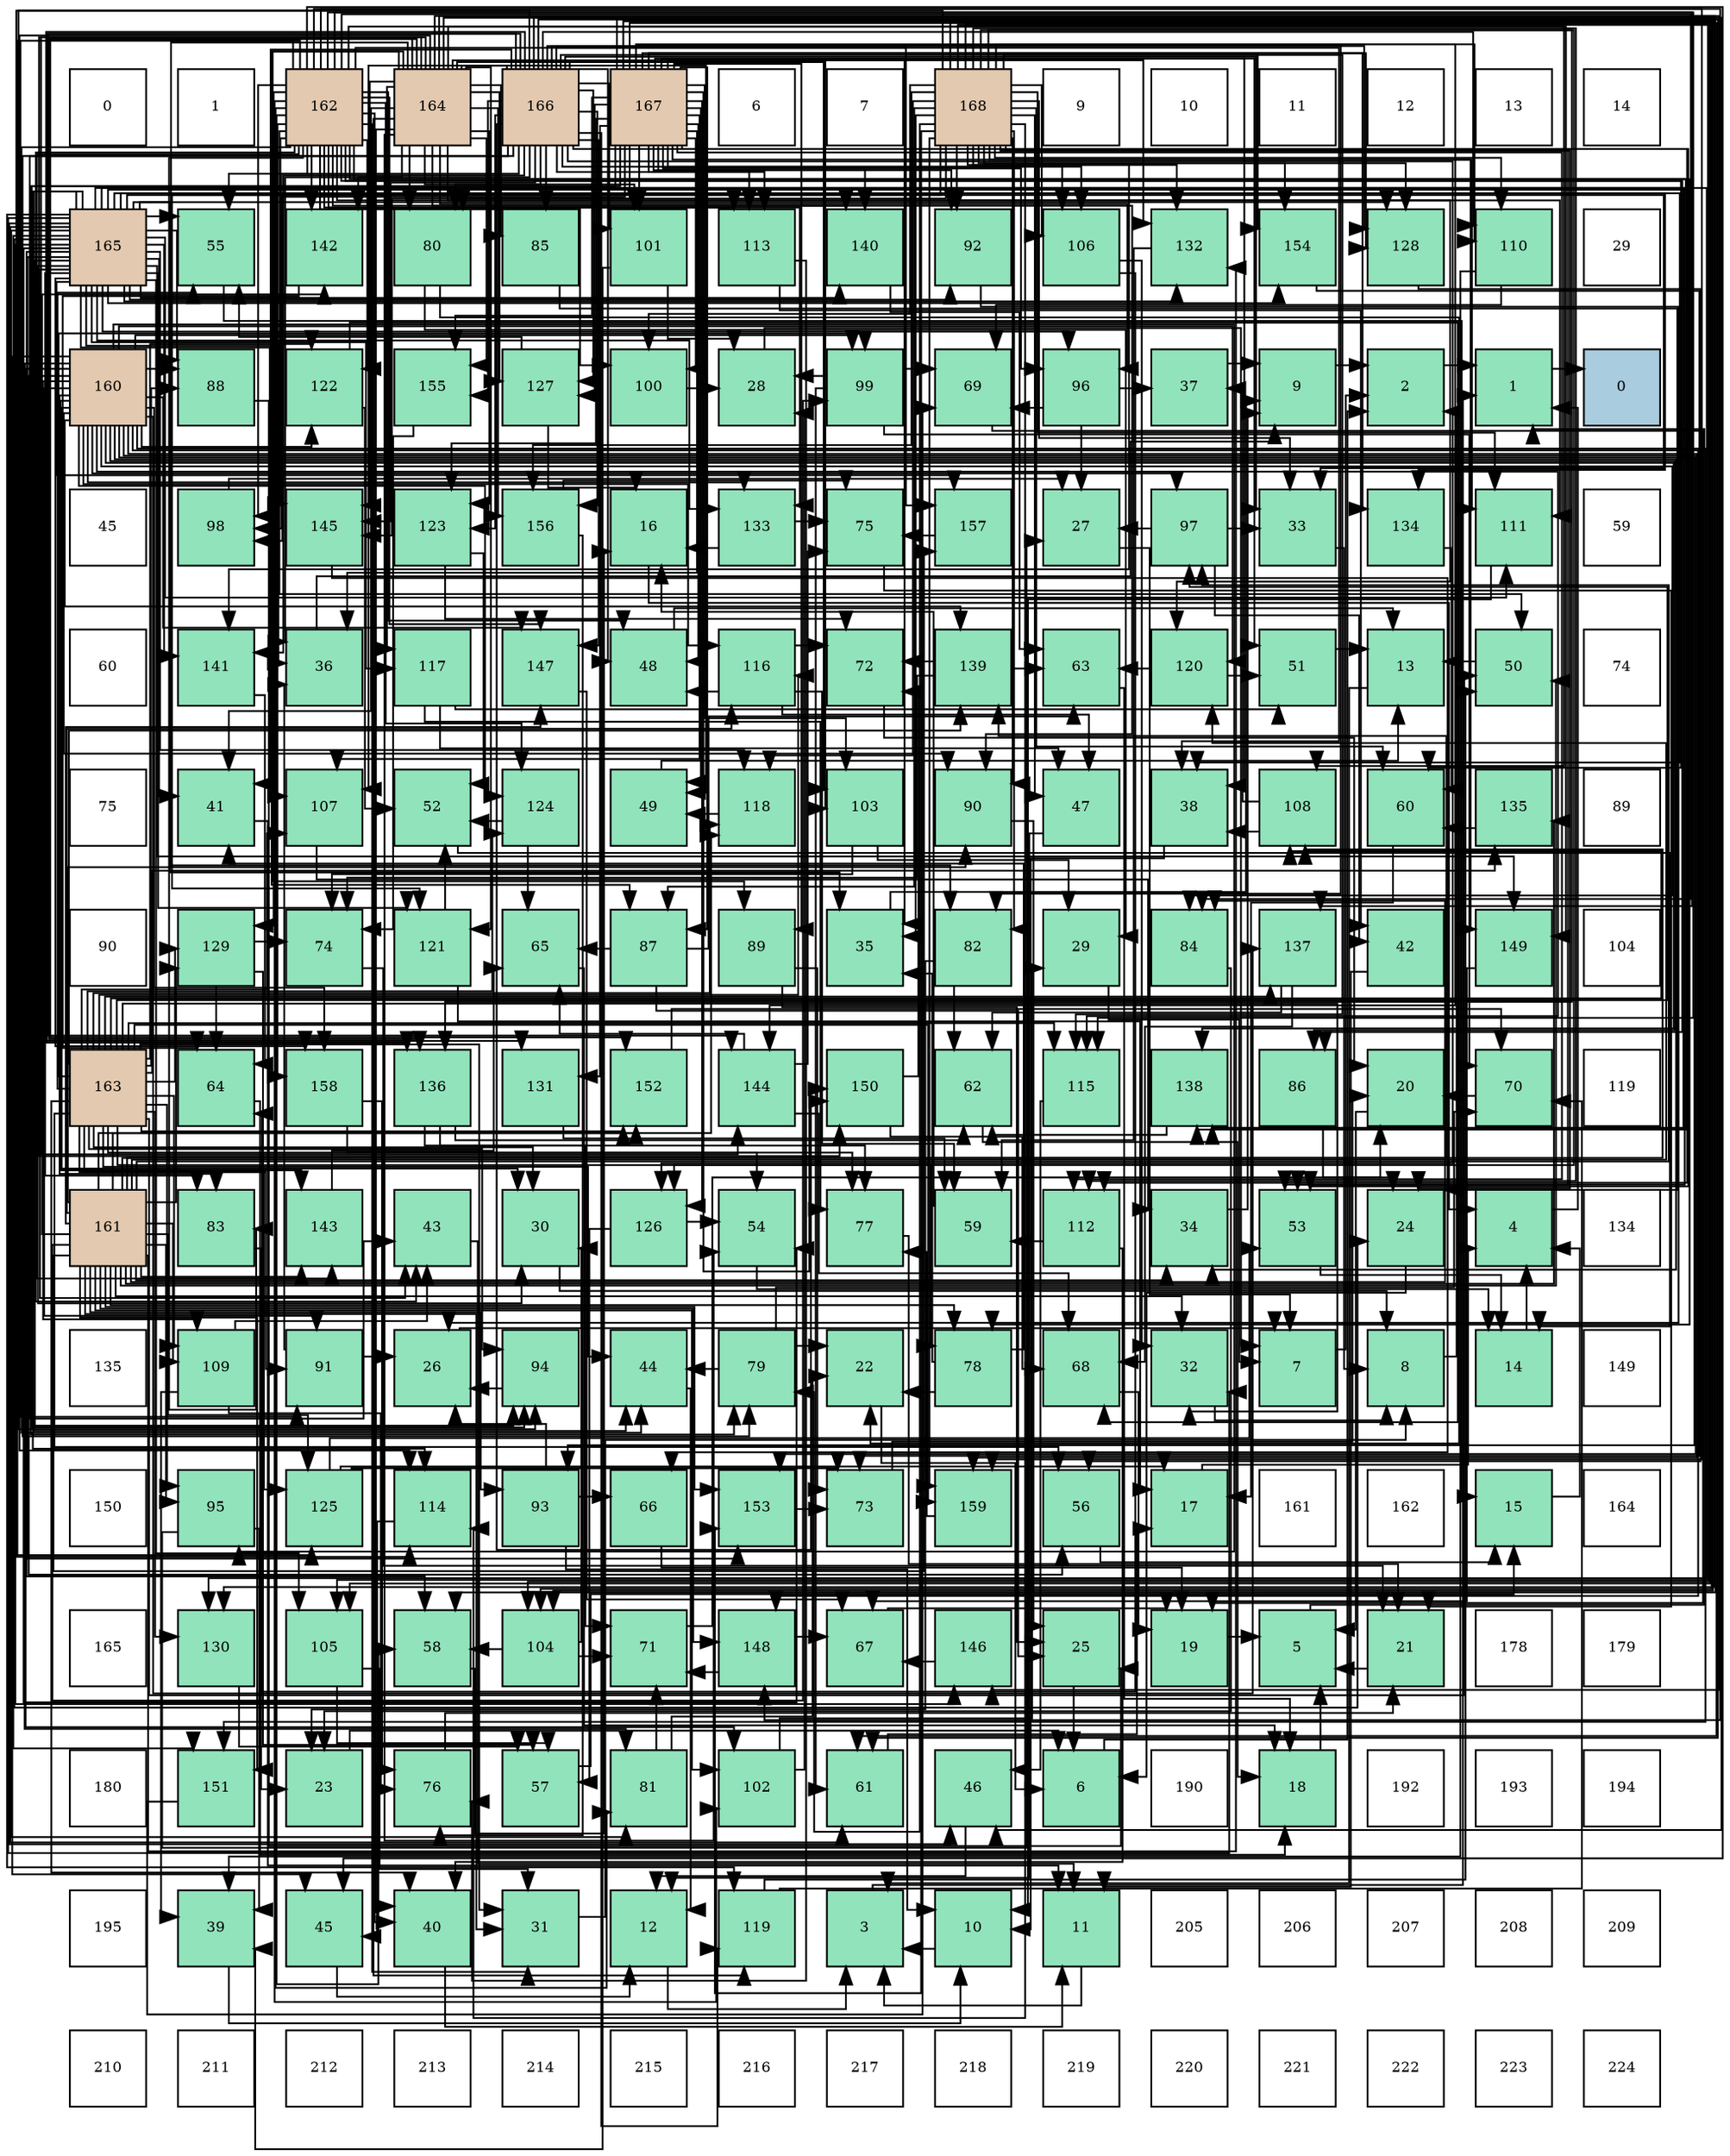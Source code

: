 digraph layout{
 rankdir=TB;
 splines=ortho;
 node [style=filled shape=square fixedsize=true width=0.6];
0[label="0", fontsize=8, fillcolor="#ffffff"];
1[label="1", fontsize=8, fillcolor="#ffffff"];
2[label="162", fontsize=8, fillcolor="#e3c9af"];
3[label="164", fontsize=8, fillcolor="#e3c9af"];
4[label="166", fontsize=8, fillcolor="#e3c9af"];
5[label="167", fontsize=8, fillcolor="#e3c9af"];
6[label="6", fontsize=8, fillcolor="#ffffff"];
7[label="7", fontsize=8, fillcolor="#ffffff"];
8[label="168", fontsize=8, fillcolor="#e3c9af"];
9[label="9", fontsize=8, fillcolor="#ffffff"];
10[label="10", fontsize=8, fillcolor="#ffffff"];
11[label="11", fontsize=8, fillcolor="#ffffff"];
12[label="12", fontsize=8, fillcolor="#ffffff"];
13[label="13", fontsize=8, fillcolor="#ffffff"];
14[label="14", fontsize=8, fillcolor="#ffffff"];
15[label="165", fontsize=8, fillcolor="#e3c9af"];
16[label="55", fontsize=8, fillcolor="#91e3bb"];
17[label="142", fontsize=8, fillcolor="#91e3bb"];
18[label="80", fontsize=8, fillcolor="#91e3bb"];
19[label="85", fontsize=8, fillcolor="#91e3bb"];
20[label="101", fontsize=8, fillcolor="#91e3bb"];
21[label="113", fontsize=8, fillcolor="#91e3bb"];
22[label="140", fontsize=8, fillcolor="#91e3bb"];
23[label="92", fontsize=8, fillcolor="#91e3bb"];
24[label="106", fontsize=8, fillcolor="#91e3bb"];
25[label="132", fontsize=8, fillcolor="#91e3bb"];
26[label="154", fontsize=8, fillcolor="#91e3bb"];
27[label="128", fontsize=8, fillcolor="#91e3bb"];
28[label="110", fontsize=8, fillcolor="#91e3bb"];
29[label="29", fontsize=8, fillcolor="#ffffff"];
30[label="160", fontsize=8, fillcolor="#e3c9af"];
31[label="88", fontsize=8, fillcolor="#91e3bb"];
32[label="122", fontsize=8, fillcolor="#91e3bb"];
33[label="155", fontsize=8, fillcolor="#91e3bb"];
34[label="127", fontsize=8, fillcolor="#91e3bb"];
35[label="100", fontsize=8, fillcolor="#91e3bb"];
36[label="28", fontsize=8, fillcolor="#91e3bb"];
37[label="99", fontsize=8, fillcolor="#91e3bb"];
38[label="69", fontsize=8, fillcolor="#91e3bb"];
39[label="96", fontsize=8, fillcolor="#91e3bb"];
40[label="37", fontsize=8, fillcolor="#91e3bb"];
41[label="9", fontsize=8, fillcolor="#91e3bb"];
42[label="2", fontsize=8, fillcolor="#91e3bb"];
43[label="1", fontsize=8, fillcolor="#91e3bb"];
44[label="0", fontsize=8, fillcolor="#a9ccde"];
45[label="45", fontsize=8, fillcolor="#ffffff"];
46[label="98", fontsize=8, fillcolor="#91e3bb"];
47[label="145", fontsize=8, fillcolor="#91e3bb"];
48[label="123", fontsize=8, fillcolor="#91e3bb"];
49[label="156", fontsize=8, fillcolor="#91e3bb"];
50[label="16", fontsize=8, fillcolor="#91e3bb"];
51[label="133", fontsize=8, fillcolor="#91e3bb"];
52[label="75", fontsize=8, fillcolor="#91e3bb"];
53[label="157", fontsize=8, fillcolor="#91e3bb"];
54[label="27", fontsize=8, fillcolor="#91e3bb"];
55[label="97", fontsize=8, fillcolor="#91e3bb"];
56[label="33", fontsize=8, fillcolor="#91e3bb"];
57[label="134", fontsize=8, fillcolor="#91e3bb"];
58[label="111", fontsize=8, fillcolor="#91e3bb"];
59[label="59", fontsize=8, fillcolor="#ffffff"];
60[label="60", fontsize=8, fillcolor="#ffffff"];
61[label="141", fontsize=8, fillcolor="#91e3bb"];
62[label="36", fontsize=8, fillcolor="#91e3bb"];
63[label="117", fontsize=8, fillcolor="#91e3bb"];
64[label="147", fontsize=8, fillcolor="#91e3bb"];
65[label="48", fontsize=8, fillcolor="#91e3bb"];
66[label="116", fontsize=8, fillcolor="#91e3bb"];
67[label="72", fontsize=8, fillcolor="#91e3bb"];
68[label="139", fontsize=8, fillcolor="#91e3bb"];
69[label="63", fontsize=8, fillcolor="#91e3bb"];
70[label="120", fontsize=8, fillcolor="#91e3bb"];
71[label="51", fontsize=8, fillcolor="#91e3bb"];
72[label="13", fontsize=8, fillcolor="#91e3bb"];
73[label="50", fontsize=8, fillcolor="#91e3bb"];
74[label="74", fontsize=8, fillcolor="#ffffff"];
75[label="75", fontsize=8, fillcolor="#ffffff"];
76[label="41", fontsize=8, fillcolor="#91e3bb"];
77[label="107", fontsize=8, fillcolor="#91e3bb"];
78[label="52", fontsize=8, fillcolor="#91e3bb"];
79[label="124", fontsize=8, fillcolor="#91e3bb"];
80[label="49", fontsize=8, fillcolor="#91e3bb"];
81[label="118", fontsize=8, fillcolor="#91e3bb"];
82[label="103", fontsize=8, fillcolor="#91e3bb"];
83[label="90", fontsize=8, fillcolor="#91e3bb"];
84[label="47", fontsize=8, fillcolor="#91e3bb"];
85[label="38", fontsize=8, fillcolor="#91e3bb"];
86[label="108", fontsize=8, fillcolor="#91e3bb"];
87[label="60", fontsize=8, fillcolor="#91e3bb"];
88[label="135", fontsize=8, fillcolor="#91e3bb"];
89[label="89", fontsize=8, fillcolor="#ffffff"];
90[label="90", fontsize=8, fillcolor="#ffffff"];
91[label="129", fontsize=8, fillcolor="#91e3bb"];
92[label="74", fontsize=8, fillcolor="#91e3bb"];
93[label="121", fontsize=8, fillcolor="#91e3bb"];
94[label="65", fontsize=8, fillcolor="#91e3bb"];
95[label="87", fontsize=8, fillcolor="#91e3bb"];
96[label="89", fontsize=8, fillcolor="#91e3bb"];
97[label="35", fontsize=8, fillcolor="#91e3bb"];
98[label="82", fontsize=8, fillcolor="#91e3bb"];
99[label="29", fontsize=8, fillcolor="#91e3bb"];
100[label="84", fontsize=8, fillcolor="#91e3bb"];
101[label="137", fontsize=8, fillcolor="#91e3bb"];
102[label="42", fontsize=8, fillcolor="#91e3bb"];
103[label="149", fontsize=8, fillcolor="#91e3bb"];
104[label="104", fontsize=8, fillcolor="#ffffff"];
105[label="163", fontsize=8, fillcolor="#e3c9af"];
106[label="64", fontsize=8, fillcolor="#91e3bb"];
107[label="158", fontsize=8, fillcolor="#91e3bb"];
108[label="136", fontsize=8, fillcolor="#91e3bb"];
109[label="131", fontsize=8, fillcolor="#91e3bb"];
110[label="152", fontsize=8, fillcolor="#91e3bb"];
111[label="144", fontsize=8, fillcolor="#91e3bb"];
112[label="150", fontsize=8, fillcolor="#91e3bb"];
113[label="62", fontsize=8, fillcolor="#91e3bb"];
114[label="115", fontsize=8, fillcolor="#91e3bb"];
115[label="138", fontsize=8, fillcolor="#91e3bb"];
116[label="86", fontsize=8, fillcolor="#91e3bb"];
117[label="20", fontsize=8, fillcolor="#91e3bb"];
118[label="70", fontsize=8, fillcolor="#91e3bb"];
119[label="119", fontsize=8, fillcolor="#ffffff"];
120[label="161", fontsize=8, fillcolor="#e3c9af"];
121[label="83", fontsize=8, fillcolor="#91e3bb"];
122[label="143", fontsize=8, fillcolor="#91e3bb"];
123[label="43", fontsize=8, fillcolor="#91e3bb"];
124[label="30", fontsize=8, fillcolor="#91e3bb"];
125[label="126", fontsize=8, fillcolor="#91e3bb"];
126[label="54", fontsize=8, fillcolor="#91e3bb"];
127[label="77", fontsize=8, fillcolor="#91e3bb"];
128[label="59", fontsize=8, fillcolor="#91e3bb"];
129[label="112", fontsize=8, fillcolor="#91e3bb"];
130[label="34", fontsize=8, fillcolor="#91e3bb"];
131[label="53", fontsize=8, fillcolor="#91e3bb"];
132[label="24", fontsize=8, fillcolor="#91e3bb"];
133[label="4", fontsize=8, fillcolor="#91e3bb"];
134[label="134", fontsize=8, fillcolor="#ffffff"];
135[label="135", fontsize=8, fillcolor="#ffffff"];
136[label="109", fontsize=8, fillcolor="#91e3bb"];
137[label="91", fontsize=8, fillcolor="#91e3bb"];
138[label="26", fontsize=8, fillcolor="#91e3bb"];
139[label="94", fontsize=8, fillcolor="#91e3bb"];
140[label="44", fontsize=8, fillcolor="#91e3bb"];
141[label="79", fontsize=8, fillcolor="#91e3bb"];
142[label="22", fontsize=8, fillcolor="#91e3bb"];
143[label="78", fontsize=8, fillcolor="#91e3bb"];
144[label="68", fontsize=8, fillcolor="#91e3bb"];
145[label="32", fontsize=8, fillcolor="#91e3bb"];
146[label="7", fontsize=8, fillcolor="#91e3bb"];
147[label="8", fontsize=8, fillcolor="#91e3bb"];
148[label="14", fontsize=8, fillcolor="#91e3bb"];
149[label="149", fontsize=8, fillcolor="#ffffff"];
150[label="150", fontsize=8, fillcolor="#ffffff"];
151[label="95", fontsize=8, fillcolor="#91e3bb"];
152[label="125", fontsize=8, fillcolor="#91e3bb"];
153[label="114", fontsize=8, fillcolor="#91e3bb"];
154[label="93", fontsize=8, fillcolor="#91e3bb"];
155[label="66", fontsize=8, fillcolor="#91e3bb"];
156[label="153", fontsize=8, fillcolor="#91e3bb"];
157[label="73", fontsize=8, fillcolor="#91e3bb"];
158[label="159", fontsize=8, fillcolor="#91e3bb"];
159[label="56", fontsize=8, fillcolor="#91e3bb"];
160[label="17", fontsize=8, fillcolor="#91e3bb"];
161[label="161", fontsize=8, fillcolor="#ffffff"];
162[label="162", fontsize=8, fillcolor="#ffffff"];
163[label="15", fontsize=8, fillcolor="#91e3bb"];
164[label="164", fontsize=8, fillcolor="#ffffff"];
165[label="165", fontsize=8, fillcolor="#ffffff"];
166[label="130", fontsize=8, fillcolor="#91e3bb"];
167[label="105", fontsize=8, fillcolor="#91e3bb"];
168[label="58", fontsize=8, fillcolor="#91e3bb"];
169[label="104", fontsize=8, fillcolor="#91e3bb"];
170[label="71", fontsize=8, fillcolor="#91e3bb"];
171[label="148", fontsize=8, fillcolor="#91e3bb"];
172[label="67", fontsize=8, fillcolor="#91e3bb"];
173[label="146", fontsize=8, fillcolor="#91e3bb"];
174[label="25", fontsize=8, fillcolor="#91e3bb"];
175[label="19", fontsize=8, fillcolor="#91e3bb"];
176[label="5", fontsize=8, fillcolor="#91e3bb"];
177[label="21", fontsize=8, fillcolor="#91e3bb"];
178[label="178", fontsize=8, fillcolor="#ffffff"];
179[label="179", fontsize=8, fillcolor="#ffffff"];
180[label="180", fontsize=8, fillcolor="#ffffff"];
181[label="151", fontsize=8, fillcolor="#91e3bb"];
182[label="23", fontsize=8, fillcolor="#91e3bb"];
183[label="76", fontsize=8, fillcolor="#91e3bb"];
184[label="57", fontsize=8, fillcolor="#91e3bb"];
185[label="81", fontsize=8, fillcolor="#91e3bb"];
186[label="102", fontsize=8, fillcolor="#91e3bb"];
187[label="61", fontsize=8, fillcolor="#91e3bb"];
188[label="46", fontsize=8, fillcolor="#91e3bb"];
189[label="6", fontsize=8, fillcolor="#91e3bb"];
190[label="190", fontsize=8, fillcolor="#ffffff"];
191[label="18", fontsize=8, fillcolor="#91e3bb"];
192[label="192", fontsize=8, fillcolor="#ffffff"];
193[label="193", fontsize=8, fillcolor="#ffffff"];
194[label="194", fontsize=8, fillcolor="#ffffff"];
195[label="195", fontsize=8, fillcolor="#ffffff"];
196[label="39", fontsize=8, fillcolor="#91e3bb"];
197[label="45", fontsize=8, fillcolor="#91e3bb"];
198[label="40", fontsize=8, fillcolor="#91e3bb"];
199[label="31", fontsize=8, fillcolor="#91e3bb"];
200[label="12", fontsize=8, fillcolor="#91e3bb"];
201[label="119", fontsize=8, fillcolor="#91e3bb"];
202[label="3", fontsize=8, fillcolor="#91e3bb"];
203[label="10", fontsize=8, fillcolor="#91e3bb"];
204[label="11", fontsize=8, fillcolor="#91e3bb"];
205[label="205", fontsize=8, fillcolor="#ffffff"];
206[label="206", fontsize=8, fillcolor="#ffffff"];
207[label="207", fontsize=8, fillcolor="#ffffff"];
208[label="208", fontsize=8, fillcolor="#ffffff"];
209[label="209", fontsize=8, fillcolor="#ffffff"];
210[label="210", fontsize=8, fillcolor="#ffffff"];
211[label="211", fontsize=8, fillcolor="#ffffff"];
212[label="212", fontsize=8, fillcolor="#ffffff"];
213[label="213", fontsize=8, fillcolor="#ffffff"];
214[label="214", fontsize=8, fillcolor="#ffffff"];
215[label="215", fontsize=8, fillcolor="#ffffff"];
216[label="216", fontsize=8, fillcolor="#ffffff"];
217[label="217", fontsize=8, fillcolor="#ffffff"];
218[label="218", fontsize=8, fillcolor="#ffffff"];
219[label="219", fontsize=8, fillcolor="#ffffff"];
220[label="220", fontsize=8, fillcolor="#ffffff"];
221[label="221", fontsize=8, fillcolor="#ffffff"];
222[label="222", fontsize=8, fillcolor="#ffffff"];
223[label="223", fontsize=8, fillcolor="#ffffff"];
224[label="224", fontsize=8, fillcolor="#ffffff"];
edge [constraint=false, style=vis];43 -> 44;
42 -> 43;
202 -> 43;
133 -> 43;
176 -> 43;
189 -> 42;
146 -> 42;
147 -> 42;
41 -> 42;
203 -> 202;
204 -> 202;
200 -> 202;
72 -> 202;
148 -> 133;
163 -> 133;
50 -> 133;
160 -> 133;
191 -> 176;
175 -> 176;
117 -> 176;
177 -> 176;
142 -> 189;
182 -> 189;
132 -> 189;
174 -> 189;
138 -> 146;
54 -> 146;
36 -> 146;
99 -> 146;
124 -> 147;
199 -> 147;
145 -> 147;
56 -> 147;
130 -> 41;
97 -> 41;
62 -> 41;
40 -> 41;
85 -> 203;
196 -> 203;
198 -> 204;
76 -> 204;
102 -> 204;
123 -> 204;
140 -> 200;
197 -> 200;
188 -> 200;
84 -> 200;
65 -> 72;
80 -> 72;
73 -> 72;
71 -> 72;
78 -> 148;
131 -> 148;
126 -> 148;
16 -> 163;
159 -> 163;
184 -> 163;
168 -> 50;
128 -> 50;
87 -> 160;
187 -> 160;
113 -> 191;
69 -> 191;
106 -> 191;
94 -> 191;
155 -> 175;
172 -> 175;
144 -> 175;
38 -> 175;
118 -> 117;
170 -> 117;
67 -> 117;
157 -> 117;
92 -> 177;
52 -> 177;
183 -> 177;
127 -> 177;
143 -> 142;
143 -> 97;
143 -> 76;
141 -> 142;
141 -> 140;
141 -> 118;
18 -> 142;
18 -> 99;
185 -> 142;
185 -> 170;
98 -> 182;
98 -> 113;
121 -> 182;
100 -> 182;
19 -> 132;
116 -> 132;
95 -> 174;
95 -> 69;
95 -> 94;
31 -> 174;
96 -> 174;
96 -> 157;
83 -> 174;
137 -> 138;
137 -> 62;
23 -> 138;
154 -> 203;
154 -> 138;
154 -> 155;
139 -> 138;
151 -> 54;
151 -> 196;
39 -> 54;
39 -> 40;
39 -> 38;
55 -> 54;
55 -> 56;
55 -> 102;
46 -> 54;
37 -> 36;
37 -> 187;
37 -> 38;
37 -> 118;
35 -> 36;
20 -> 36;
20 -> 196;
186 -> 36;
186 -> 99;
82 -> 99;
82 -> 92;
169 -> 124;
169 -> 168;
169 -> 170;
167 -> 199;
167 -> 184;
24 -> 145;
24 -> 106;
77 -> 130;
86 -> 40;
86 -> 85;
136 -> 196;
136 -> 123;
136 -> 183;
28 -> 196;
28 -> 38;
58 -> 203;
129 -> 198;
129 -> 128;
21 -> 102;
21 -> 183;
153 -> 197;
114 -> 188;
66 -> 84;
66 -> 65;
66 -> 128;
66 -> 67;
63 -> 84;
63 -> 71;
63 -> 127;
81 -> 80;
201 -> 73;
201 -> 118;
70 -> 71;
70 -> 69;
93 -> 160;
93 -> 78;
32 -> 78;
32 -> 144;
48 -> 78;
48 -> 67;
79 -> 78;
79 -> 94;
152 -> 160;
152 -> 131;
152 -> 157;
125 -> 126;
125 -> 184;
34 -> 50;
34 -> 16;
27 -> 159;
91 -> 184;
91 -> 106;
91 -> 92;
166 -> 184;
109 -> 128;
25 -> 128;
51 -> 50;
51 -> 52;
57 -> 87;
88 -> 87;
108 -> 113;
108 -> 170;
108 -> 127;
101 -> 113;
101 -> 144;
115 -> 113;
68 -> 69;
68 -> 67;
68 -> 92;
22 -> 69;
61 -> 106;
17 -> 106;
122 -> 94;
111 -> 94;
111 -> 144;
111 -> 52;
47 -> 155;
173 -> 172;
64 -> 172;
171 -> 172;
171 -> 170;
103 -> 172;
112 -> 144;
112 -> 67;
181 -> 38;
110 -> 118;
156 -> 157;
26 -> 157;
33 -> 92;
49 -> 52;
49 -> 183;
53 -> 52;
107 -> 183;
107 -> 127;
158 -> 127;
30 -> 124;
30 -> 130;
30 -> 197;
30 -> 159;
30 -> 185;
30 -> 121;
30 -> 100;
30 -> 116;
30 -> 31;
30 -> 83;
30 -> 137;
30 -> 154;
30 -> 151;
30 -> 55;
30 -> 37;
30 -> 186;
30 -> 136;
30 -> 114;
30 -> 66;
30 -> 70;
30 -> 32;
30 -> 79;
30 -> 51;
30 -> 101;
30 -> 115;
30 -> 68;
30 -> 122;
30 -> 64;
30 -> 171;
30 -> 181;
30 -> 156;
30 -> 107;
30 -> 158;
120 -> 199;
120 -> 145;
120 -> 130;
120 -> 73;
120 -> 143;
120 -> 100;
120 -> 83;
120 -> 154;
120 -> 151;
120 -> 55;
120 -> 37;
120 -> 186;
120 -> 86;
120 -> 136;
120 -> 66;
120 -> 81;
120 -> 70;
120 -> 152;
120 -> 91;
120 -> 25;
120 -> 88;
120 -> 68;
120 -> 17;
120 -> 122;
120 -> 64;
120 -> 171;
120 -> 181;
120 -> 110;
120 -> 156;
120 -> 53;
2 -> 199;
2 -> 198;
2 -> 123;
2 -> 140;
2 -> 197;
2 -> 65;
2 -> 73;
2 -> 16;
2 -> 168;
2 -> 87;
2 -> 143;
2 -> 185;
2 -> 121;
2 -> 100;
2 -> 116;
2 -> 83;
2 -> 137;
2 -> 46;
2 -> 35;
2 -> 186;
2 -> 86;
2 -> 21;
2 -> 114;
2 -> 70;
2 -> 32;
2 -> 79;
2 -> 152;
2 -> 91;
2 -> 51;
2 -> 101;
2 -> 115;
2 -> 17;
2 -> 122;
2 -> 47;
2 -> 64;
2 -> 171;
2 -> 53;
2 -> 107;
2 -> 158;
105 -> 124;
105 -> 199;
105 -> 145;
105 -> 198;
105 -> 140;
105 -> 73;
105 -> 126;
105 -> 16;
105 -> 159;
105 -> 143;
105 -> 31;
105 -> 137;
105 -> 139;
105 -> 151;
105 -> 55;
105 -> 37;
105 -> 77;
105 -> 86;
105 -> 136;
105 -> 114;
105 -> 66;
105 -> 81;
105 -> 32;
105 -> 79;
105 -> 152;
105 -> 91;
105 -> 166;
105 -> 88;
105 -> 101;
105 -> 68;
105 -> 110;
105 -> 158;
3 -> 198;
3 -> 76;
3 -> 80;
3 -> 126;
3 -> 168;
3 -> 18;
3 -> 98;
3 -> 19;
3 -> 95;
3 -> 96;
3 -> 39;
3 -> 20;
3 -> 82;
3 -> 58;
3 -> 153;
3 -> 63;
3 -> 201;
3 -> 93;
3 -> 48;
3 -> 34;
3 -> 166;
3 -> 25;
3 -> 108;
3 -> 22;
3 -> 17;
3 -> 111;
3 -> 47;
3 -> 173;
3 -> 103;
3 -> 112;
3 -> 110;
3 -> 33;
3 -> 49;
15 -> 132;
15 -> 124;
15 -> 145;
15 -> 56;
15 -> 97;
15 -> 62;
15 -> 85;
15 -> 76;
15 -> 123;
15 -> 140;
15 -> 188;
15 -> 131;
15 -> 126;
15 -> 16;
15 -> 168;
15 -> 187;
15 -> 185;
15 -> 121;
15 -> 31;
15 -> 23;
15 -> 139;
15 -> 39;
15 -> 167;
15 -> 77;
15 -> 58;
15 -> 153;
15 -> 63;
15 -> 81;
15 -> 201;
15 -> 93;
15 -> 27;
15 -> 166;
15 -> 25;
15 -> 51;
15 -> 57;
15 -> 115;
15 -> 22;
15 -> 61;
15 -> 173;
15 -> 103;
15 -> 181;
15 -> 156;
15 -> 26;
15 -> 53;
15 -> 107;
4 -> 56;
4 -> 62;
4 -> 85;
4 -> 76;
4 -> 123;
4 -> 188;
4 -> 65;
4 -> 141;
4 -> 18;
4 -> 98;
4 -> 19;
4 -> 46;
4 -> 20;
4 -> 82;
4 -> 169;
4 -> 24;
4 -> 77;
4 -> 28;
4 -> 129;
4 -> 21;
4 -> 153;
4 -> 201;
4 -> 48;
4 -> 125;
4 -> 34;
4 -> 27;
4 -> 109;
4 -> 108;
4 -> 61;
4 -> 111;
4 -> 47;
4 -> 64;
4 -> 112;
4 -> 26;
4 -> 33;
4 -> 49;
5 -> 97;
5 -> 62;
5 -> 85;
5 -> 65;
5 -> 80;
5 -> 71;
5 -> 131;
5 -> 187;
5 -> 141;
5 -> 95;
5 -> 96;
5 -> 23;
5 -> 139;
5 -> 39;
5 -> 46;
5 -> 35;
5 -> 20;
5 -> 82;
5 -> 169;
5 -> 167;
5 -> 24;
5 -> 77;
5 -> 28;
5 -> 58;
5 -> 129;
5 -> 21;
5 -> 48;
5 -> 125;
5 -> 34;
5 -> 27;
5 -> 109;
5 -> 57;
5 -> 22;
5 -> 47;
5 -> 112;
5 -> 33;
8 -> 132;
8 -> 56;
8 -> 97;
8 -> 84;
8 -> 131;
8 -> 87;
8 -> 187;
8 -> 141;
8 -> 18;
8 -> 98;
8 -> 95;
8 -> 83;
8 -> 23;
8 -> 139;
8 -> 35;
8 -> 169;
8 -> 167;
8 -> 24;
8 -> 28;
8 -> 58;
8 -> 129;
8 -> 153;
8 -> 114;
8 -> 81;
8 -> 93;
8 -> 125;
8 -> 27;
8 -> 25;
8 -> 108;
8 -> 61;
8 -> 111;
8 -> 103;
8 -> 156;
8 -> 26;
8 -> 49;
8 -> 158;
edge [constraint=true, style=invis];
0 -> 15 -> 30 -> 45 -> 60 -> 75 -> 90 -> 105 -> 120 -> 135 -> 150 -> 165 -> 180 -> 195 -> 210;
1 -> 16 -> 31 -> 46 -> 61 -> 76 -> 91 -> 106 -> 121 -> 136 -> 151 -> 166 -> 181 -> 196 -> 211;
2 -> 17 -> 32 -> 47 -> 62 -> 77 -> 92 -> 107 -> 122 -> 137 -> 152 -> 167 -> 182 -> 197 -> 212;
3 -> 18 -> 33 -> 48 -> 63 -> 78 -> 93 -> 108 -> 123 -> 138 -> 153 -> 168 -> 183 -> 198 -> 213;
4 -> 19 -> 34 -> 49 -> 64 -> 79 -> 94 -> 109 -> 124 -> 139 -> 154 -> 169 -> 184 -> 199 -> 214;
5 -> 20 -> 35 -> 50 -> 65 -> 80 -> 95 -> 110 -> 125 -> 140 -> 155 -> 170 -> 185 -> 200 -> 215;
6 -> 21 -> 36 -> 51 -> 66 -> 81 -> 96 -> 111 -> 126 -> 141 -> 156 -> 171 -> 186 -> 201 -> 216;
7 -> 22 -> 37 -> 52 -> 67 -> 82 -> 97 -> 112 -> 127 -> 142 -> 157 -> 172 -> 187 -> 202 -> 217;
8 -> 23 -> 38 -> 53 -> 68 -> 83 -> 98 -> 113 -> 128 -> 143 -> 158 -> 173 -> 188 -> 203 -> 218;
9 -> 24 -> 39 -> 54 -> 69 -> 84 -> 99 -> 114 -> 129 -> 144 -> 159 -> 174 -> 189 -> 204 -> 219;
10 -> 25 -> 40 -> 55 -> 70 -> 85 -> 100 -> 115 -> 130 -> 145 -> 160 -> 175 -> 190 -> 205 -> 220;
11 -> 26 -> 41 -> 56 -> 71 -> 86 -> 101 -> 116 -> 131 -> 146 -> 161 -> 176 -> 191 -> 206 -> 221;
12 -> 27 -> 42 -> 57 -> 72 -> 87 -> 102 -> 117 -> 132 -> 147 -> 162 -> 177 -> 192 -> 207 -> 222;
13 -> 28 -> 43 -> 58 -> 73 -> 88 -> 103 -> 118 -> 133 -> 148 -> 163 -> 178 -> 193 -> 208 -> 223;
14 -> 29 -> 44 -> 59 -> 74 -> 89 -> 104 -> 119 -> 134 -> 149 -> 164 -> 179 -> 194 -> 209 -> 224;
rank = same {0 -> 1 -> 2 -> 3 -> 4 -> 5 -> 6 -> 7 -> 8 -> 9 -> 10 -> 11 -> 12 -> 13 -> 14};
rank = same {15 -> 16 -> 17 -> 18 -> 19 -> 20 -> 21 -> 22 -> 23 -> 24 -> 25 -> 26 -> 27 -> 28 -> 29};
rank = same {30 -> 31 -> 32 -> 33 -> 34 -> 35 -> 36 -> 37 -> 38 -> 39 -> 40 -> 41 -> 42 -> 43 -> 44};
rank = same {45 -> 46 -> 47 -> 48 -> 49 -> 50 -> 51 -> 52 -> 53 -> 54 -> 55 -> 56 -> 57 -> 58 -> 59};
rank = same {60 -> 61 -> 62 -> 63 -> 64 -> 65 -> 66 -> 67 -> 68 -> 69 -> 70 -> 71 -> 72 -> 73 -> 74};
rank = same {75 -> 76 -> 77 -> 78 -> 79 -> 80 -> 81 -> 82 -> 83 -> 84 -> 85 -> 86 -> 87 -> 88 -> 89};
rank = same {90 -> 91 -> 92 -> 93 -> 94 -> 95 -> 96 -> 97 -> 98 -> 99 -> 100 -> 101 -> 102 -> 103 -> 104};
rank = same {105 -> 106 -> 107 -> 108 -> 109 -> 110 -> 111 -> 112 -> 113 -> 114 -> 115 -> 116 -> 117 -> 118 -> 119};
rank = same {120 -> 121 -> 122 -> 123 -> 124 -> 125 -> 126 -> 127 -> 128 -> 129 -> 130 -> 131 -> 132 -> 133 -> 134};
rank = same {135 -> 136 -> 137 -> 138 -> 139 -> 140 -> 141 -> 142 -> 143 -> 144 -> 145 -> 146 -> 147 -> 148 -> 149};
rank = same {150 -> 151 -> 152 -> 153 -> 154 -> 155 -> 156 -> 157 -> 158 -> 159 -> 160 -> 161 -> 162 -> 163 -> 164};
rank = same {165 -> 166 -> 167 -> 168 -> 169 -> 170 -> 171 -> 172 -> 173 -> 174 -> 175 -> 176 -> 177 -> 178 -> 179};
rank = same {180 -> 181 -> 182 -> 183 -> 184 -> 185 -> 186 -> 187 -> 188 -> 189 -> 190 -> 191 -> 192 -> 193 -> 194};
rank = same {195 -> 196 -> 197 -> 198 -> 199 -> 200 -> 201 -> 202 -> 203 -> 204 -> 205 -> 206 -> 207 -> 208 -> 209};
rank = same {210 -> 211 -> 212 -> 213 -> 214 -> 215 -> 216 -> 217 -> 218 -> 219 -> 220 -> 221 -> 222 -> 223 -> 224};
}
